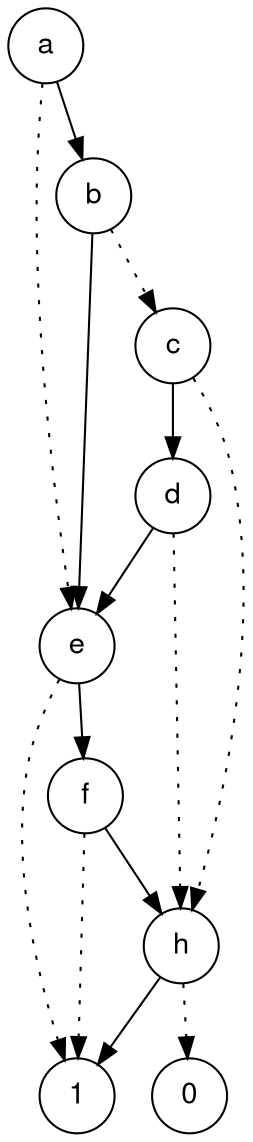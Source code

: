 digraph ROBDD {
fontname="Helvetica,Arial,sans-serif"
node [fontname="Helvetica,Arial,sans-serif"]
edge [fontname="Helvetica,Arial,sans-serif"]
node [shape=circle];
"a"
"a" -> "e"[style = dotted]
"a" -> "b"
"e"
"e" -> "1"[style = dotted]
"e" -> "f"
"1"
"f"
"f" -> "1"[style = dotted]
"f" -> "h"
"h"
"h" -> "0"[style = dotted]
"h" -> "1"
"0"
"b"
"b" -> "c"[style = dotted]
"b" -> "e"
"c"
"c" -> "h"[style = dotted]
"c" -> "d"
"d"
"d" -> "h"[style = dotted]
"d" -> "e"
}